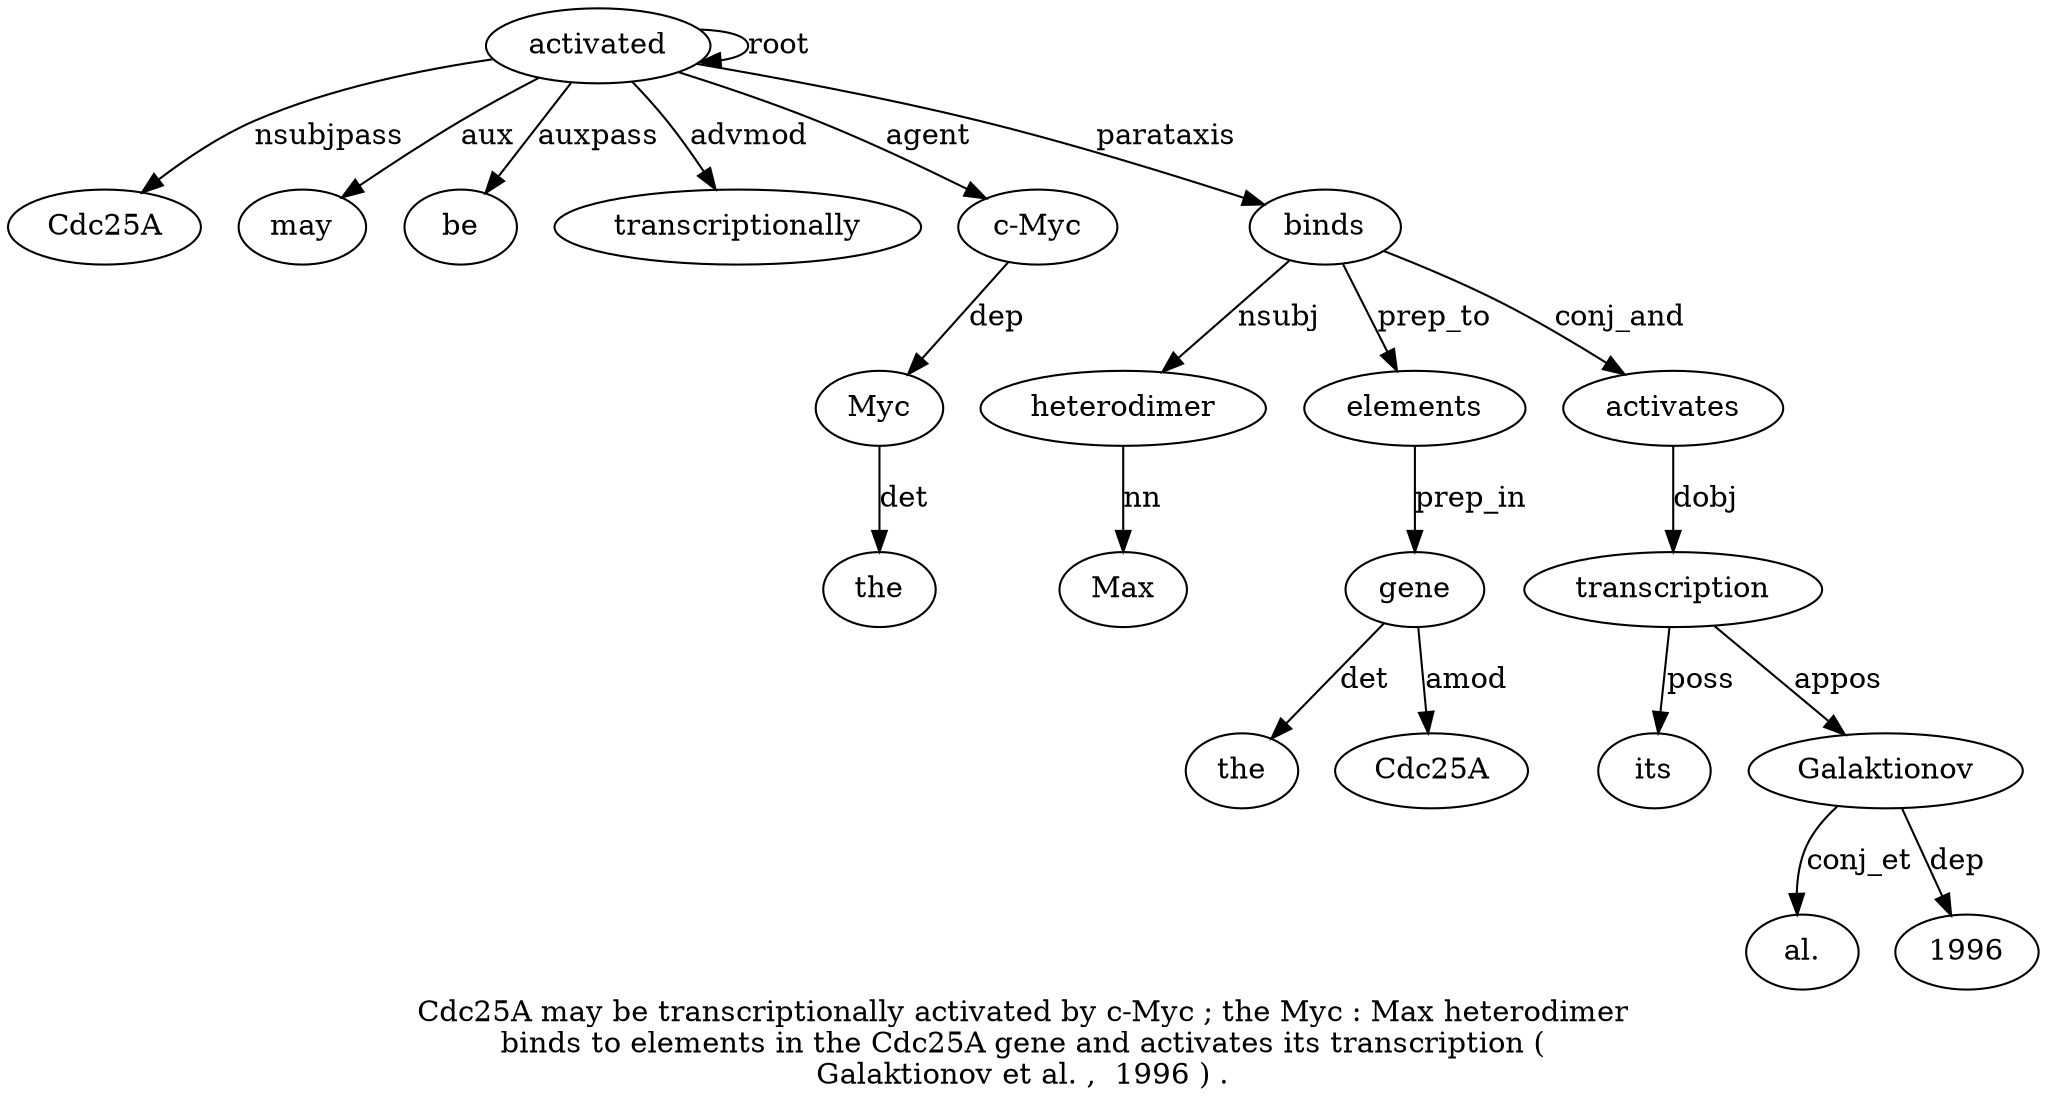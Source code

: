 digraph "Cdc25A may be transcriptionally activated by c-Myc ; the Myc : Max heterodimer binds to elements in the Cdc25A gene and activates its transcription ( Galaktionov et al. ,  1996 ) ." {
label="Cdc25A may be transcriptionally activated by c-Myc ; the Myc : Max heterodimer
binds to elements in the Cdc25A gene and activates its transcription (
Galaktionov et al. ,  1996 ) .";
activated5 [style=filled, fillcolor=white, label=activated];
Cdc25A1 [style=filled, fillcolor=white, label=Cdc25A];
activated5 -> Cdc25A1  [label=nsubjpass];
may2 [style=filled, fillcolor=white, label=may];
activated5 -> may2  [label=aux];
be3 [style=filled, fillcolor=white, label=be];
activated5 -> be3  [label=auxpass];
transcriptionally4 [style=filled, fillcolor=white, label=transcriptionally];
activated5 -> transcriptionally4  [label=advmod];
activated5 -> activated5  [label=root];
"c-Myc7" [style=filled, fillcolor=white, label="c-Myc"];
activated5 -> "c-Myc7"  [label=agent];
Myc10 [style=filled, fillcolor=white, label=Myc];
the9 [style=filled, fillcolor=white, label=the];
Myc10 -> the9  [label=det];
"c-Myc7" -> Myc10  [label=dep];
heterodimer13 [style=filled, fillcolor=white, label=heterodimer];
Max12 [style=filled, fillcolor=white, label=Max];
heterodimer13 -> Max12  [label=nn];
binds14 [style=filled, fillcolor=white, label=binds];
binds14 -> heterodimer13  [label=nsubj];
activated5 -> binds14  [label=parataxis];
elements16 [style=filled, fillcolor=white, label=elements];
binds14 -> elements16  [label=prep_to];
gene20 [style=filled, fillcolor=white, label=gene];
the18 [style=filled, fillcolor=white, label=the];
gene20 -> the18  [label=det];
Cdc25A19 [style=filled, fillcolor=white, label=Cdc25A];
gene20 -> Cdc25A19  [label=amod];
elements16 -> gene20  [label=prep_in];
activates22 [style=filled, fillcolor=white, label=activates];
binds14 -> activates22  [label=conj_and];
transcription24 [style=filled, fillcolor=white, label=transcription];
its23 [style=filled, fillcolor=white, label=its];
transcription24 -> its23  [label=poss];
activates22 -> transcription24  [label=dobj];
Galaktionov26 [style=filled, fillcolor=white, label=Galaktionov];
transcription24 -> Galaktionov26  [label=appos];
"al.28" [style=filled, fillcolor=white, label="al."];
Galaktionov26 -> "al.28"  [label=conj_et];
199630 [style=filled, fillcolor=white, label=1996];
Galaktionov26 -> 199630  [label=dep];
}
